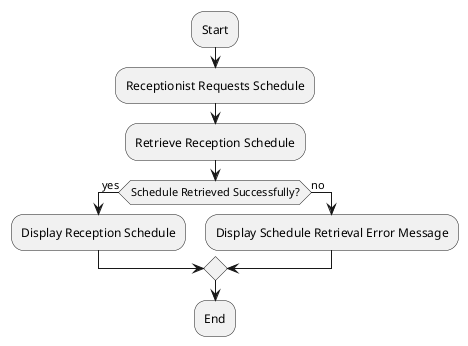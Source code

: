 @startuml Viewing The Reception Schedule
:Start;
:Receptionist Requests Schedule;
:Retrieve Reception Schedule;
if (Schedule Retrieved Successfully?) then (yes)
  :Display Reception Schedule;
else (no)
  :Display Schedule Retrieval Error Message;
endif
:End;
@enduml